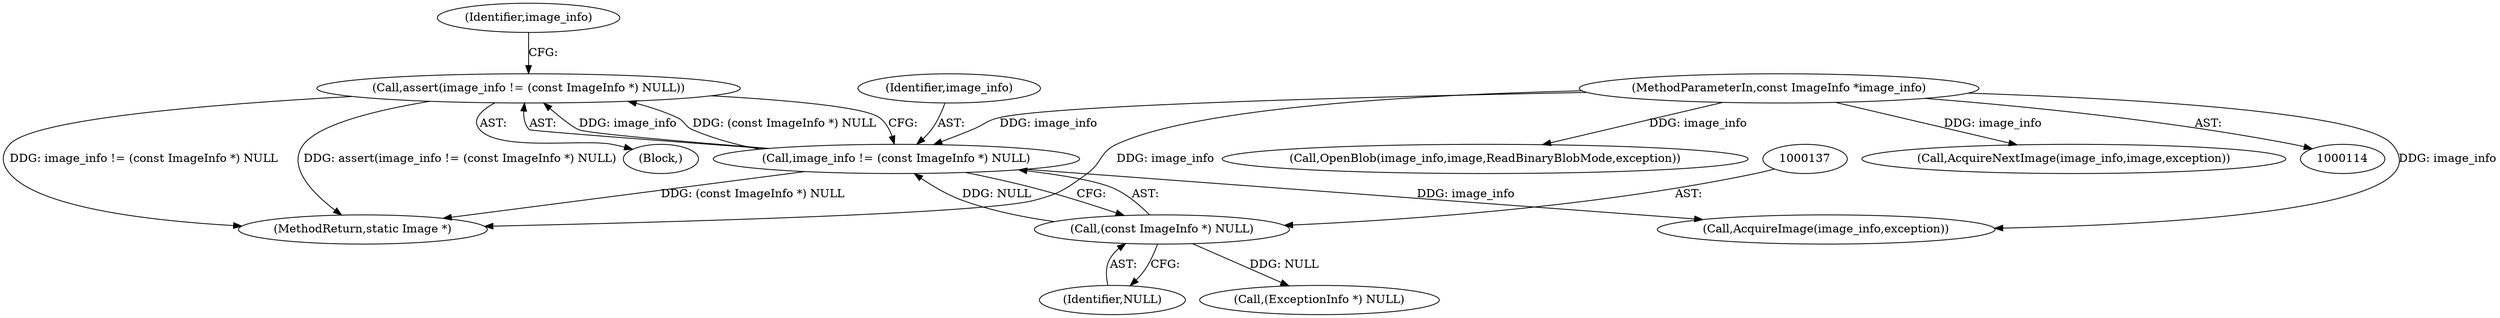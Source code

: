 digraph "0_ImageMagick_8f8959033e4e59418d6506b345829af1f7a71127@API" {
"1000133" [label="(Call,assert(image_info != (const ImageInfo *) NULL))"];
"1000134" [label="(Call,image_info != (const ImageInfo *) NULL)"];
"1000115" [label="(MethodParameterIn,const ImageInfo *image_info)"];
"1000136" [label="(Call,(const ImageInfo *) NULL)"];
"1000135" [label="(Identifier,image_info)"];
"1000142" [label="(Identifier,image_info)"];
"1000179" [label="(Call,OpenBlob(image_info,image,ReadBinaryBlobMode,exception))"];
"1000174" [label="(Call,AcquireImage(image_info,exception))"];
"1000138" [label="(Identifier,NULL)"];
"1000133" [label="(Call,assert(image_info != (const ImageInfo *) NULL))"];
"1000136" [label="(Call,(const ImageInfo *) NULL)"];
"1002043" [label="(MethodReturn,static Image *)"];
"1000134" [label="(Call,image_info != (const ImageInfo *) NULL)"];
"1000117" [label="(Block,)"];
"1000163" [label="(Call,(ExceptionInfo *) NULL)"];
"1000115" [label="(MethodParameterIn,const ImageInfo *image_info)"];
"1001993" [label="(Call,AcquireNextImage(image_info,image,exception))"];
"1000133" -> "1000117"  [label="AST: "];
"1000133" -> "1000134"  [label="CFG: "];
"1000134" -> "1000133"  [label="AST: "];
"1000142" -> "1000133"  [label="CFG: "];
"1000133" -> "1002043"  [label="DDG: image_info != (const ImageInfo *) NULL"];
"1000133" -> "1002043"  [label="DDG: assert(image_info != (const ImageInfo *) NULL)"];
"1000134" -> "1000133"  [label="DDG: image_info"];
"1000134" -> "1000133"  [label="DDG: (const ImageInfo *) NULL"];
"1000134" -> "1000136"  [label="CFG: "];
"1000135" -> "1000134"  [label="AST: "];
"1000136" -> "1000134"  [label="AST: "];
"1000134" -> "1002043"  [label="DDG: (const ImageInfo *) NULL"];
"1000115" -> "1000134"  [label="DDG: image_info"];
"1000136" -> "1000134"  [label="DDG: NULL"];
"1000134" -> "1000174"  [label="DDG: image_info"];
"1000115" -> "1000114"  [label="AST: "];
"1000115" -> "1002043"  [label="DDG: image_info"];
"1000115" -> "1000174"  [label="DDG: image_info"];
"1000115" -> "1000179"  [label="DDG: image_info"];
"1000115" -> "1001993"  [label="DDG: image_info"];
"1000136" -> "1000138"  [label="CFG: "];
"1000137" -> "1000136"  [label="AST: "];
"1000138" -> "1000136"  [label="AST: "];
"1000136" -> "1000163"  [label="DDG: NULL"];
}
